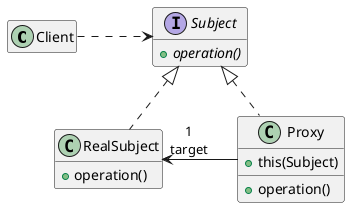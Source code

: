 @startuml

skinparam nodesep 75
skinparam ranksep 50
hide empty members

class Client

interface Subject {
  + {abstract} operation()
}

Client .> Subject

class RealSubject {
  + operation()
}

Subject <|.. RealSubject

class Proxy {
  + this(Subject)
  __
  + operation()
}
Subject <|.. Proxy

RealSubject "1\ntarget" <- Proxy

@enduml
